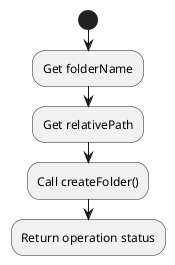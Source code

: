 @startuml
'https://plantuml.com/activity-diagram-beta

start
    :Get folderName;
    :Get relativePath;

    :Call createFolder();
    :Return operation status;

@enduml
